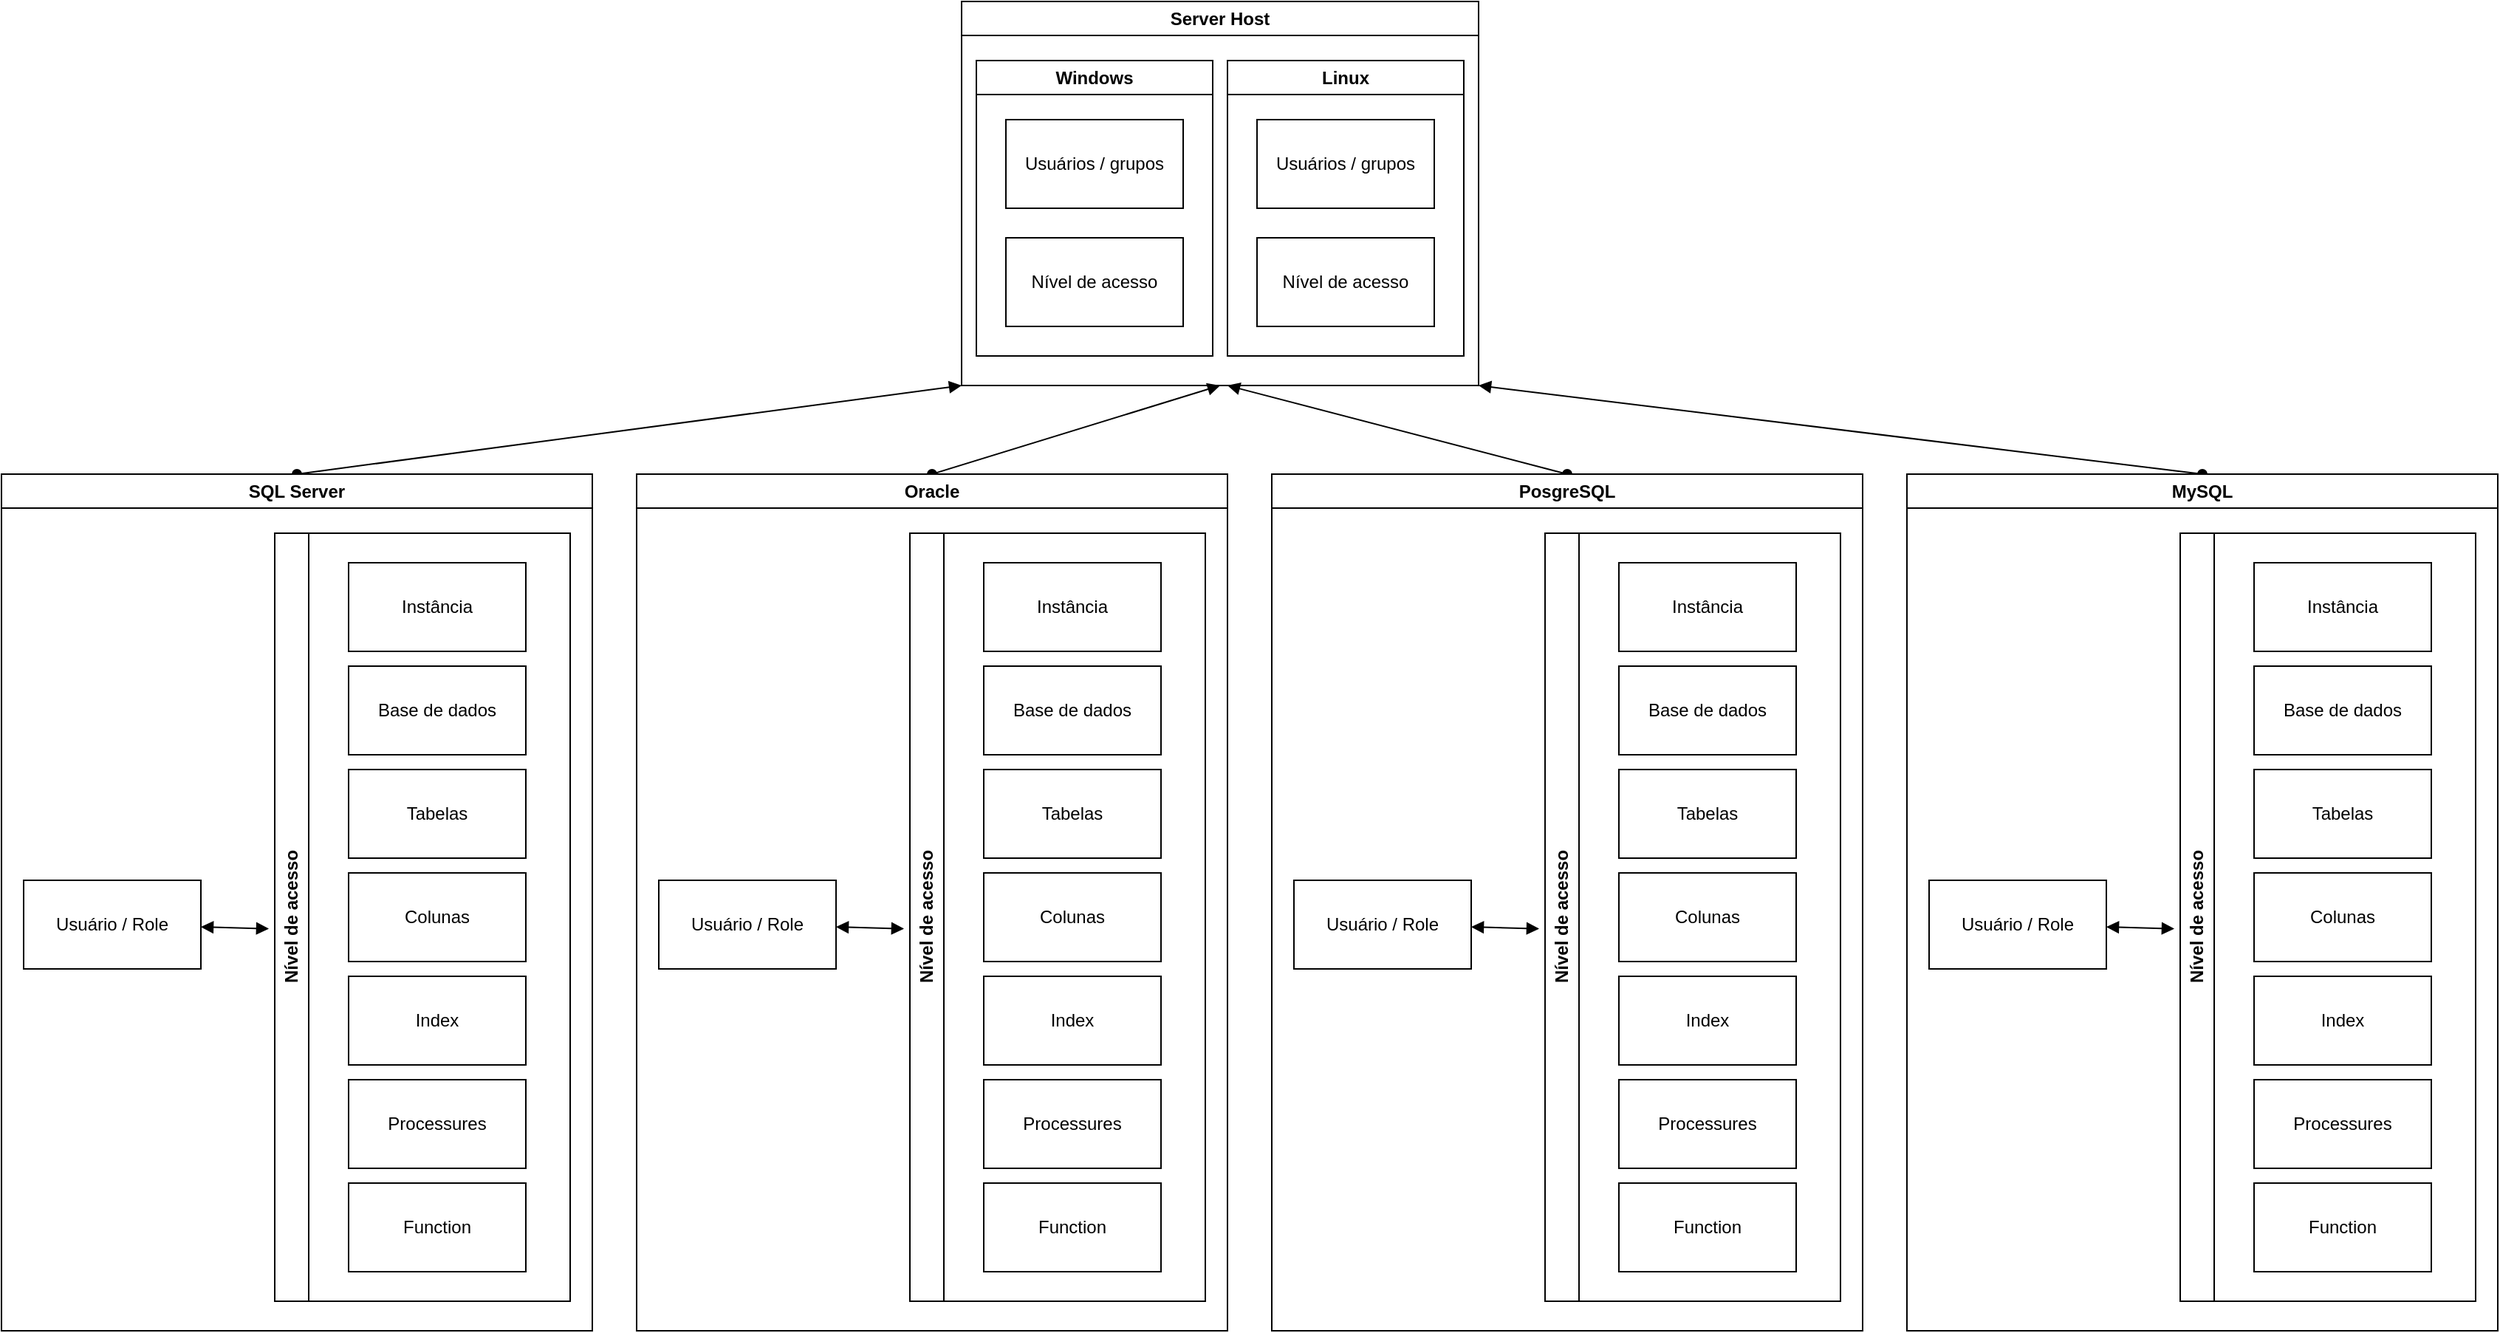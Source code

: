 <mxfile>
    <diagram id="-tx_BKq83uSuEXTztDjI" name="Página-1">
        <mxGraphModel dx="2337" dy="1007" grid="1" gridSize="10" guides="1" tooltips="1" connect="1" arrows="1" fold="1" page="1" pageScale="1" pageWidth="827" pageHeight="1169" math="0" shadow="0">
            <root>
                <mxCell id="0"/>
                <mxCell id="1" parent="0"/>
                <mxCell id="3" value="Server Host" style="swimlane;whiteSpace=wrap;html=1;" vertex="1" parent="1">
                    <mxGeometry x="120" y="40" width="350" height="260" as="geometry"/>
                </mxCell>
                <mxCell id="23" value="Windows" style="swimlane;whiteSpace=wrap;html=1;" vertex="1" parent="3">
                    <mxGeometry x="10" y="40" width="160" height="200" as="geometry"/>
                </mxCell>
                <mxCell id="21" value="Usuários / grupos" style="rounded=0;whiteSpace=wrap;html=1;" vertex="1" parent="23">
                    <mxGeometry x="20" y="40" width="120" height="60" as="geometry"/>
                </mxCell>
                <mxCell id="22" value="Nível de acesso" style="rounded=0;whiteSpace=wrap;html=1;" vertex="1" parent="23">
                    <mxGeometry x="20" y="120" width="120" height="60" as="geometry"/>
                </mxCell>
                <mxCell id="24" value="Linux" style="swimlane;whiteSpace=wrap;html=1;" vertex="1" parent="3">
                    <mxGeometry x="180" y="40" width="160" height="200" as="geometry"/>
                </mxCell>
                <mxCell id="25" value="Usuários / grupos" style="rounded=0;whiteSpace=wrap;html=1;" vertex="1" parent="24">
                    <mxGeometry x="20" y="40" width="120" height="60" as="geometry"/>
                </mxCell>
                <mxCell id="26" value="Nível de acesso" style="rounded=0;whiteSpace=wrap;html=1;" vertex="1" parent="24">
                    <mxGeometry x="20" y="120" width="120" height="60" as="geometry"/>
                </mxCell>
                <mxCell id="60" style="edgeStyle=none;html=1;entryX=0;entryY=1;entryDx=0;entryDy=0;startArrow=oval;startFill=1;endArrow=block;endFill=1;exitX=0.5;exitY=0;exitDx=0;exitDy=0;" edge="1" parent="1" source="7" target="3">
                    <mxGeometry relative="1" as="geometry"/>
                </mxCell>
                <mxCell id="7" value="SQL Server" style="swimlane;whiteSpace=wrap;html=1;" vertex="1" parent="1">
                    <mxGeometry x="-530" y="360" width="400" height="580" as="geometry"/>
                </mxCell>
                <mxCell id="8" value="Instância" style="rounded=0;whiteSpace=wrap;html=1;" vertex="1" parent="7">
                    <mxGeometry x="235" y="60" width="120" height="60" as="geometry"/>
                </mxCell>
                <mxCell id="9" value="Base de dados" style="rounded=0;whiteSpace=wrap;html=1;" vertex="1" parent="7">
                    <mxGeometry x="235" y="130" width="120" height="60" as="geometry"/>
                </mxCell>
                <mxCell id="10" value="Tabelas" style="rounded=0;whiteSpace=wrap;html=1;" vertex="1" parent="7">
                    <mxGeometry x="235" y="200" width="120" height="60" as="geometry"/>
                </mxCell>
                <mxCell id="11" value="Colunas" style="rounded=0;whiteSpace=wrap;html=1;" vertex="1" parent="7">
                    <mxGeometry x="235" y="270" width="120" height="60" as="geometry"/>
                </mxCell>
                <mxCell id="12" value="Index" style="rounded=0;whiteSpace=wrap;html=1;" vertex="1" parent="7">
                    <mxGeometry x="235" y="340" width="120" height="60" as="geometry"/>
                </mxCell>
                <mxCell id="13" value="Processures" style="rounded=0;whiteSpace=wrap;html=1;" vertex="1" parent="7">
                    <mxGeometry x="235" y="410" width="120" height="60" as="geometry"/>
                </mxCell>
                <mxCell id="14" value="Function" style="rounded=0;whiteSpace=wrap;html=1;" vertex="1" parent="7">
                    <mxGeometry x="235" y="480" width="120" height="60" as="geometry"/>
                </mxCell>
                <mxCell id="16" value="Usuário / Role" style="rounded=0;whiteSpace=wrap;html=1;" vertex="1" parent="7">
                    <mxGeometry x="15" y="275" width="120" height="60" as="geometry"/>
                </mxCell>
                <mxCell id="19" value="Nível de acesso" style="swimlane;horizontal=0;whiteSpace=wrap;html=1;" vertex="1" parent="7">
                    <mxGeometry x="185" y="40" width="200" height="520" as="geometry"/>
                </mxCell>
                <mxCell id="20" style="edgeStyle=none;html=1;startArrow=block;startFill=1;endArrow=block;endFill=1;entryX=-0.02;entryY=0.515;entryDx=0;entryDy=0;entryPerimeter=0;" edge="1" parent="7" source="16" target="19">
                    <mxGeometry relative="1" as="geometry">
                        <mxPoint x="145" y="410" as="targetPoint"/>
                    </mxGeometry>
                </mxCell>
                <mxCell id="61" style="edgeStyle=none;html=1;entryX=0.5;entryY=1;entryDx=0;entryDy=0;startArrow=oval;startFill=1;endArrow=block;endFill=1;exitX=0.5;exitY=0;exitDx=0;exitDy=0;" edge="1" parent="1" source="27" target="3">
                    <mxGeometry relative="1" as="geometry"/>
                </mxCell>
                <mxCell id="27" value="Oracle" style="swimlane;whiteSpace=wrap;html=1;" vertex="1" parent="1">
                    <mxGeometry x="-100" y="360" width="400" height="580" as="geometry"/>
                </mxCell>
                <mxCell id="28" value="Instância" style="rounded=0;whiteSpace=wrap;html=1;" vertex="1" parent="27">
                    <mxGeometry x="235" y="60" width="120" height="60" as="geometry"/>
                </mxCell>
                <mxCell id="29" value="Base de dados" style="rounded=0;whiteSpace=wrap;html=1;" vertex="1" parent="27">
                    <mxGeometry x="235" y="130" width="120" height="60" as="geometry"/>
                </mxCell>
                <mxCell id="30" value="Tabelas" style="rounded=0;whiteSpace=wrap;html=1;" vertex="1" parent="27">
                    <mxGeometry x="235" y="200" width="120" height="60" as="geometry"/>
                </mxCell>
                <mxCell id="31" value="Colunas" style="rounded=0;whiteSpace=wrap;html=1;" vertex="1" parent="27">
                    <mxGeometry x="235" y="270" width="120" height="60" as="geometry"/>
                </mxCell>
                <mxCell id="32" value="Index" style="rounded=0;whiteSpace=wrap;html=1;" vertex="1" parent="27">
                    <mxGeometry x="235" y="340" width="120" height="60" as="geometry"/>
                </mxCell>
                <mxCell id="33" value="Processures" style="rounded=0;whiteSpace=wrap;html=1;" vertex="1" parent="27">
                    <mxGeometry x="235" y="410" width="120" height="60" as="geometry"/>
                </mxCell>
                <mxCell id="34" value="Function" style="rounded=0;whiteSpace=wrap;html=1;" vertex="1" parent="27">
                    <mxGeometry x="235" y="480" width="120" height="60" as="geometry"/>
                </mxCell>
                <mxCell id="35" value="Usuário / Role" style="rounded=0;whiteSpace=wrap;html=1;" vertex="1" parent="27">
                    <mxGeometry x="15" y="275" width="120" height="60" as="geometry"/>
                </mxCell>
                <mxCell id="36" value="Nível de acesso" style="swimlane;horizontal=0;whiteSpace=wrap;html=1;" vertex="1" parent="27">
                    <mxGeometry x="185" y="40" width="200" height="520" as="geometry"/>
                </mxCell>
                <mxCell id="37" style="edgeStyle=none;html=1;startArrow=block;startFill=1;endArrow=block;endFill=1;entryX=-0.02;entryY=0.515;entryDx=0;entryDy=0;entryPerimeter=0;" edge="1" parent="27" source="35" target="36">
                    <mxGeometry relative="1" as="geometry">
                        <mxPoint x="145" y="410" as="targetPoint"/>
                    </mxGeometry>
                </mxCell>
                <mxCell id="62" style="edgeStyle=none;html=1;startArrow=oval;startFill=1;endArrow=block;endFill=1;exitX=0.5;exitY=0;exitDx=0;exitDy=0;" edge="1" parent="1" source="38">
                    <mxGeometry relative="1" as="geometry">
                        <mxPoint x="300" y="300" as="targetPoint"/>
                    </mxGeometry>
                </mxCell>
                <mxCell id="38" value="PosgreSQL" style="swimlane;whiteSpace=wrap;html=1;" vertex="1" parent="1">
                    <mxGeometry x="330" y="360" width="400" height="580" as="geometry"/>
                </mxCell>
                <mxCell id="39" value="Instância" style="rounded=0;whiteSpace=wrap;html=1;" vertex="1" parent="38">
                    <mxGeometry x="235" y="60" width="120" height="60" as="geometry"/>
                </mxCell>
                <mxCell id="40" value="Base de dados" style="rounded=0;whiteSpace=wrap;html=1;" vertex="1" parent="38">
                    <mxGeometry x="235" y="130" width="120" height="60" as="geometry"/>
                </mxCell>
                <mxCell id="41" value="Tabelas" style="rounded=0;whiteSpace=wrap;html=1;" vertex="1" parent="38">
                    <mxGeometry x="235" y="200" width="120" height="60" as="geometry"/>
                </mxCell>
                <mxCell id="42" value="Colunas" style="rounded=0;whiteSpace=wrap;html=1;" vertex="1" parent="38">
                    <mxGeometry x="235" y="270" width="120" height="60" as="geometry"/>
                </mxCell>
                <mxCell id="43" value="Index" style="rounded=0;whiteSpace=wrap;html=1;" vertex="1" parent="38">
                    <mxGeometry x="235" y="340" width="120" height="60" as="geometry"/>
                </mxCell>
                <mxCell id="44" value="Processures" style="rounded=0;whiteSpace=wrap;html=1;" vertex="1" parent="38">
                    <mxGeometry x="235" y="410" width="120" height="60" as="geometry"/>
                </mxCell>
                <mxCell id="45" value="Function" style="rounded=0;whiteSpace=wrap;html=1;" vertex="1" parent="38">
                    <mxGeometry x="235" y="480" width="120" height="60" as="geometry"/>
                </mxCell>
                <mxCell id="46" value="Usuário / Role" style="rounded=0;whiteSpace=wrap;html=1;" vertex="1" parent="38">
                    <mxGeometry x="15" y="275" width="120" height="60" as="geometry"/>
                </mxCell>
                <mxCell id="47" value="Nível de acesso" style="swimlane;horizontal=0;whiteSpace=wrap;html=1;" vertex="1" parent="38">
                    <mxGeometry x="185" y="40" width="200" height="520" as="geometry"/>
                </mxCell>
                <mxCell id="48" style="edgeStyle=none;html=1;startArrow=block;startFill=1;endArrow=block;endFill=1;entryX=-0.02;entryY=0.515;entryDx=0;entryDy=0;entryPerimeter=0;" edge="1" parent="38" source="46" target="47">
                    <mxGeometry relative="1" as="geometry">
                        <mxPoint x="145" y="410" as="targetPoint"/>
                    </mxGeometry>
                </mxCell>
                <mxCell id="63" style="edgeStyle=none;html=1;entryX=1;entryY=1;entryDx=0;entryDy=0;startArrow=oval;startFill=1;endArrow=block;endFill=1;exitX=0.5;exitY=0;exitDx=0;exitDy=0;" edge="1" parent="1" source="49" target="3">
                    <mxGeometry relative="1" as="geometry"/>
                </mxCell>
                <mxCell id="49" value="MySQL" style="swimlane;whiteSpace=wrap;html=1;" vertex="1" parent="1">
                    <mxGeometry x="760" y="360" width="400" height="580" as="geometry"/>
                </mxCell>
                <mxCell id="50" value="Instância" style="rounded=0;whiteSpace=wrap;html=1;" vertex="1" parent="49">
                    <mxGeometry x="235" y="60" width="120" height="60" as="geometry"/>
                </mxCell>
                <mxCell id="51" value="Base de dados" style="rounded=0;whiteSpace=wrap;html=1;" vertex="1" parent="49">
                    <mxGeometry x="235" y="130" width="120" height="60" as="geometry"/>
                </mxCell>
                <mxCell id="52" value="Tabelas" style="rounded=0;whiteSpace=wrap;html=1;" vertex="1" parent="49">
                    <mxGeometry x="235" y="200" width="120" height="60" as="geometry"/>
                </mxCell>
                <mxCell id="53" value="Colunas" style="rounded=0;whiteSpace=wrap;html=1;" vertex="1" parent="49">
                    <mxGeometry x="235" y="270" width="120" height="60" as="geometry"/>
                </mxCell>
                <mxCell id="54" value="Index" style="rounded=0;whiteSpace=wrap;html=1;" vertex="1" parent="49">
                    <mxGeometry x="235" y="340" width="120" height="60" as="geometry"/>
                </mxCell>
                <mxCell id="55" value="Processures" style="rounded=0;whiteSpace=wrap;html=1;" vertex="1" parent="49">
                    <mxGeometry x="235" y="410" width="120" height="60" as="geometry"/>
                </mxCell>
                <mxCell id="56" value="Function" style="rounded=0;whiteSpace=wrap;html=1;" vertex="1" parent="49">
                    <mxGeometry x="235" y="480" width="120" height="60" as="geometry"/>
                </mxCell>
                <mxCell id="57" value="Usuário / Role" style="rounded=0;whiteSpace=wrap;html=1;" vertex="1" parent="49">
                    <mxGeometry x="15" y="275" width="120" height="60" as="geometry"/>
                </mxCell>
                <mxCell id="58" value="Nível de acesso" style="swimlane;horizontal=0;whiteSpace=wrap;html=1;" vertex="1" parent="49">
                    <mxGeometry x="185" y="40" width="200" height="520" as="geometry"/>
                </mxCell>
                <mxCell id="59" style="edgeStyle=none;html=1;startArrow=block;startFill=1;endArrow=block;endFill=1;entryX=-0.02;entryY=0.515;entryDx=0;entryDy=0;entryPerimeter=0;" edge="1" parent="49" source="57" target="58">
                    <mxGeometry relative="1" as="geometry">
                        <mxPoint x="145" y="410" as="targetPoint"/>
                    </mxGeometry>
                </mxCell>
            </root>
        </mxGraphModel>
    </diagram>
</mxfile>